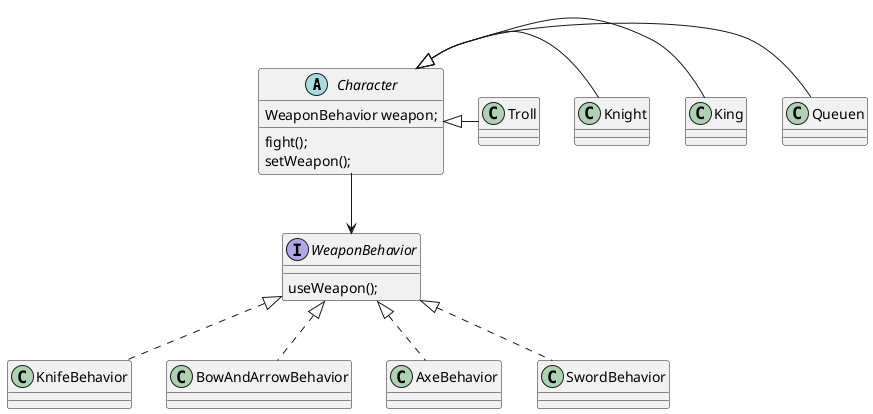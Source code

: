 @startuml

abstract class Character{
WeaponBehavior weapon;
fight();
setWeapon();
}

class Queuen{

}
Character <|- Queuen

class King{

}
Character <|- King

class Knight{

}
Character <|- Knight

class Troll{

}
Character <|- Troll

interface WeaponBehavior{
useWeapon();
}

class KnifeBehavior{
}
WeaponBehavior <|.. KnifeBehavior

class BowAndArrowBehavior{
}
WeaponBehavior <|.. BowAndArrowBehavior

class AxeBehavior{
}
WeaponBehavior <|.. AxeBehavior

class SwordBehavior{
}
WeaponBehavior <|.. SwordBehavior

Character --> WeaponBehavior

@enduml